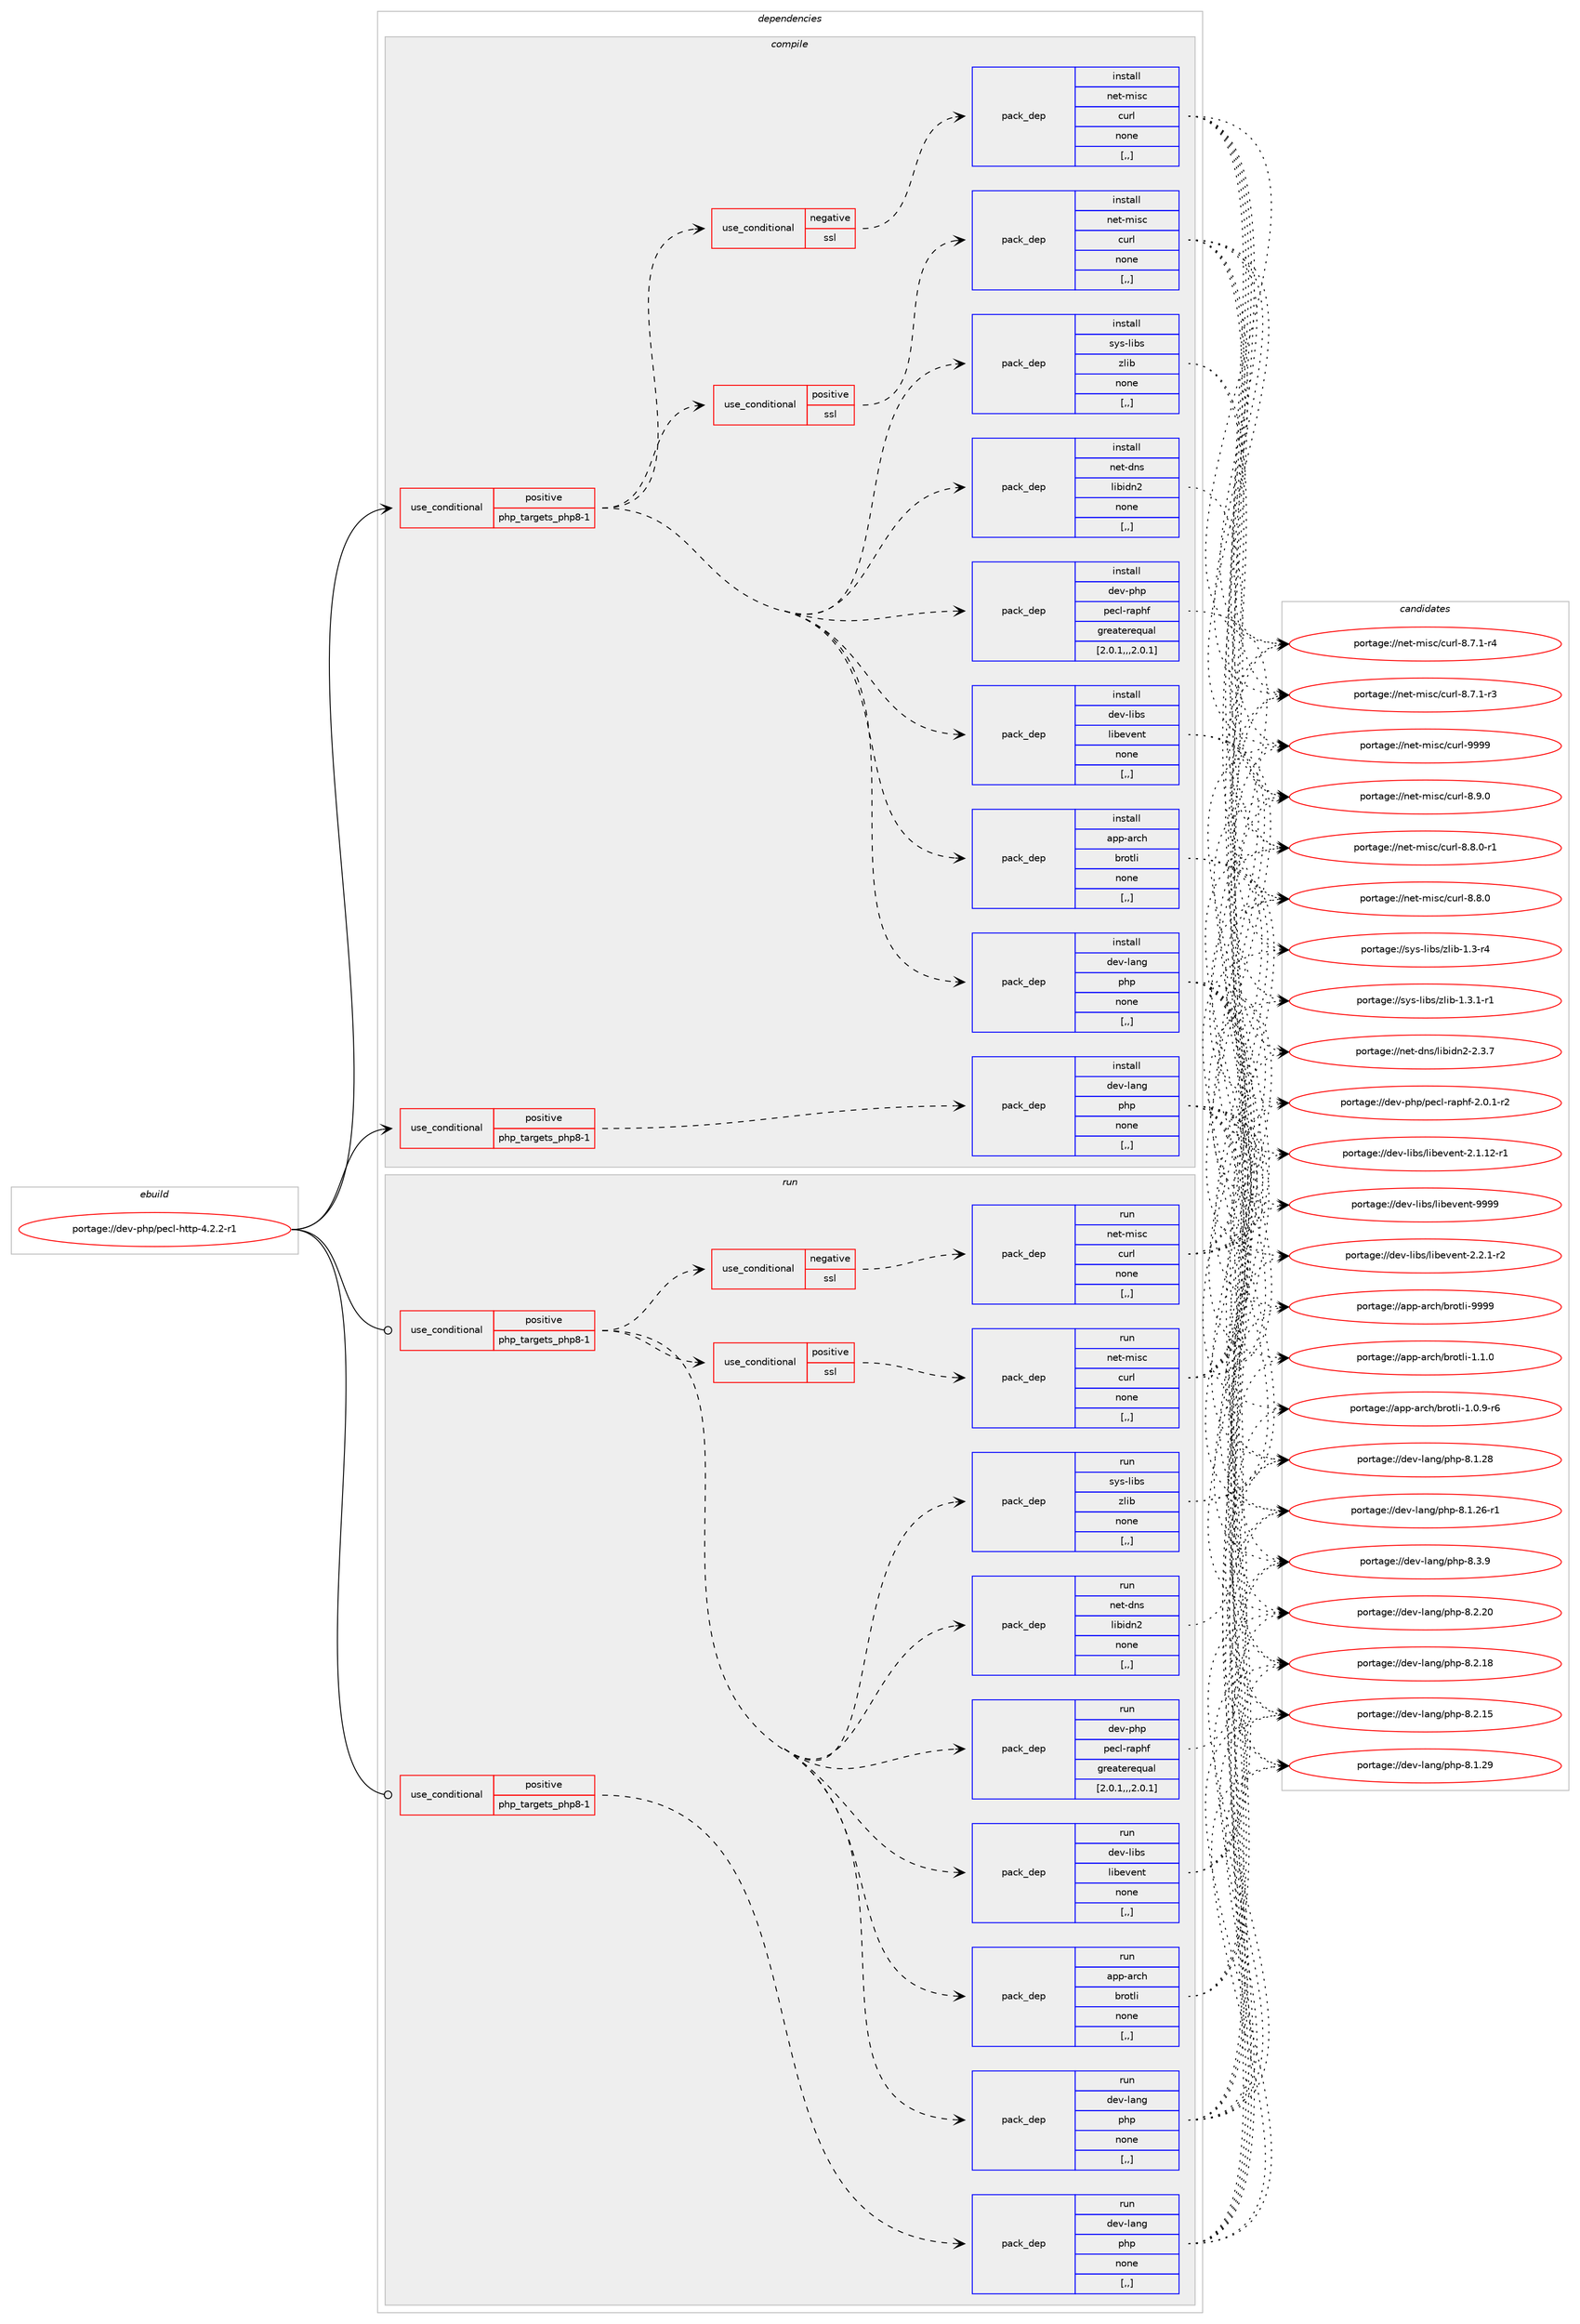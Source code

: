 digraph prolog {

# *************
# Graph options
# *************

newrank=true;
concentrate=true;
compound=true;
graph [rankdir=LR,fontname=Helvetica,fontsize=10,ranksep=1.5];#, ranksep=2.5, nodesep=0.2];
edge  [arrowhead=vee];
node  [fontname=Helvetica,fontsize=10];

# **********
# The ebuild
# **********

subgraph cluster_leftcol {
color=gray;
label=<<i>ebuild</i>>;
id [label="portage://dev-php/pecl-http-4.2.2-r1", color=red, width=4, href="../dev-php/pecl-http-4.2.2-r1.svg"];
}

# ****************
# The dependencies
# ****************

subgraph cluster_midcol {
color=gray;
label=<<i>dependencies</i>>;
subgraph cluster_compile {
fillcolor="#eeeeee";
style=filled;
label=<<i>compile</i>>;
subgraph cond30227 {
dependency140294 [label=<<TABLE BORDER="0" CELLBORDER="1" CELLSPACING="0" CELLPADDING="4"><TR><TD ROWSPAN="3" CELLPADDING="10">use_conditional</TD></TR><TR><TD>positive</TD></TR><TR><TD>php_targets_php8-1</TD></TR></TABLE>>, shape=none, color=red];
subgraph pack108832 {
dependency140295 [label=<<TABLE BORDER="0" CELLBORDER="1" CELLSPACING="0" CELLPADDING="4" WIDTH="220"><TR><TD ROWSPAN="6" CELLPADDING="30">pack_dep</TD></TR><TR><TD WIDTH="110">install</TD></TR><TR><TD>app-arch</TD></TR><TR><TD>brotli</TD></TR><TR><TD>none</TD></TR><TR><TD>[,,]</TD></TR></TABLE>>, shape=none, color=blue];
}
dependency140294:e -> dependency140295:w [weight=20,style="dashed",arrowhead="vee"];
subgraph pack108833 {
dependency140296 [label=<<TABLE BORDER="0" CELLBORDER="1" CELLSPACING="0" CELLPADDING="4" WIDTH="220"><TR><TD ROWSPAN="6" CELLPADDING="30">pack_dep</TD></TR><TR><TD WIDTH="110">install</TD></TR><TR><TD>dev-libs</TD></TR><TR><TD>libevent</TD></TR><TR><TD>none</TD></TR><TR><TD>[,,]</TD></TR></TABLE>>, shape=none, color=blue];
}
dependency140294:e -> dependency140296:w [weight=20,style="dashed",arrowhead="vee"];
subgraph pack108834 {
dependency140297 [label=<<TABLE BORDER="0" CELLBORDER="1" CELLSPACING="0" CELLPADDING="4" WIDTH="220"><TR><TD ROWSPAN="6" CELLPADDING="30">pack_dep</TD></TR><TR><TD WIDTH="110">install</TD></TR><TR><TD>dev-php</TD></TR><TR><TD>pecl-raphf</TD></TR><TR><TD>greaterequal</TD></TR><TR><TD>[2.0.1,,,2.0.1]</TD></TR></TABLE>>, shape=none, color=blue];
}
dependency140294:e -> dependency140297:w [weight=20,style="dashed",arrowhead="vee"];
subgraph pack108835 {
dependency140298 [label=<<TABLE BORDER="0" CELLBORDER="1" CELLSPACING="0" CELLPADDING="4" WIDTH="220"><TR><TD ROWSPAN="6" CELLPADDING="30">pack_dep</TD></TR><TR><TD WIDTH="110">install</TD></TR><TR><TD>net-dns</TD></TR><TR><TD>libidn2</TD></TR><TR><TD>none</TD></TR><TR><TD>[,,]</TD></TR></TABLE>>, shape=none, color=blue];
}
dependency140294:e -> dependency140298:w [weight=20,style="dashed",arrowhead="vee"];
subgraph pack108836 {
dependency140299 [label=<<TABLE BORDER="0" CELLBORDER="1" CELLSPACING="0" CELLPADDING="4" WIDTH="220"><TR><TD ROWSPAN="6" CELLPADDING="30">pack_dep</TD></TR><TR><TD WIDTH="110">install</TD></TR><TR><TD>sys-libs</TD></TR><TR><TD>zlib</TD></TR><TR><TD>none</TD></TR><TR><TD>[,,]</TD></TR></TABLE>>, shape=none, color=blue];
}
dependency140294:e -> dependency140299:w [weight=20,style="dashed",arrowhead="vee"];
subgraph cond30228 {
dependency140300 [label=<<TABLE BORDER="0" CELLBORDER="1" CELLSPACING="0" CELLPADDING="4"><TR><TD ROWSPAN="3" CELLPADDING="10">use_conditional</TD></TR><TR><TD>positive</TD></TR><TR><TD>ssl</TD></TR></TABLE>>, shape=none, color=red];
subgraph pack108837 {
dependency140301 [label=<<TABLE BORDER="0" CELLBORDER="1" CELLSPACING="0" CELLPADDING="4" WIDTH="220"><TR><TD ROWSPAN="6" CELLPADDING="30">pack_dep</TD></TR><TR><TD WIDTH="110">install</TD></TR><TR><TD>net-misc</TD></TR><TR><TD>curl</TD></TR><TR><TD>none</TD></TR><TR><TD>[,,]</TD></TR></TABLE>>, shape=none, color=blue];
}
dependency140300:e -> dependency140301:w [weight=20,style="dashed",arrowhead="vee"];
}
dependency140294:e -> dependency140300:w [weight=20,style="dashed",arrowhead="vee"];
subgraph cond30229 {
dependency140302 [label=<<TABLE BORDER="0" CELLBORDER="1" CELLSPACING="0" CELLPADDING="4"><TR><TD ROWSPAN="3" CELLPADDING="10">use_conditional</TD></TR><TR><TD>negative</TD></TR><TR><TD>ssl</TD></TR></TABLE>>, shape=none, color=red];
subgraph pack108838 {
dependency140303 [label=<<TABLE BORDER="0" CELLBORDER="1" CELLSPACING="0" CELLPADDING="4" WIDTH="220"><TR><TD ROWSPAN="6" CELLPADDING="30">pack_dep</TD></TR><TR><TD WIDTH="110">install</TD></TR><TR><TD>net-misc</TD></TR><TR><TD>curl</TD></TR><TR><TD>none</TD></TR><TR><TD>[,,]</TD></TR></TABLE>>, shape=none, color=blue];
}
dependency140302:e -> dependency140303:w [weight=20,style="dashed",arrowhead="vee"];
}
dependency140294:e -> dependency140302:w [weight=20,style="dashed",arrowhead="vee"];
subgraph pack108839 {
dependency140304 [label=<<TABLE BORDER="0" CELLBORDER="1" CELLSPACING="0" CELLPADDING="4" WIDTH="220"><TR><TD ROWSPAN="6" CELLPADDING="30">pack_dep</TD></TR><TR><TD WIDTH="110">install</TD></TR><TR><TD>dev-lang</TD></TR><TR><TD>php</TD></TR><TR><TD>none</TD></TR><TR><TD>[,,]</TD></TR></TABLE>>, shape=none, color=blue];
}
dependency140294:e -> dependency140304:w [weight=20,style="dashed",arrowhead="vee"];
}
id:e -> dependency140294:w [weight=20,style="solid",arrowhead="vee"];
subgraph cond30230 {
dependency140305 [label=<<TABLE BORDER="0" CELLBORDER="1" CELLSPACING="0" CELLPADDING="4"><TR><TD ROWSPAN="3" CELLPADDING="10">use_conditional</TD></TR><TR><TD>positive</TD></TR><TR><TD>php_targets_php8-1</TD></TR></TABLE>>, shape=none, color=red];
subgraph pack108840 {
dependency140306 [label=<<TABLE BORDER="0" CELLBORDER="1" CELLSPACING="0" CELLPADDING="4" WIDTH="220"><TR><TD ROWSPAN="6" CELLPADDING="30">pack_dep</TD></TR><TR><TD WIDTH="110">install</TD></TR><TR><TD>dev-lang</TD></TR><TR><TD>php</TD></TR><TR><TD>none</TD></TR><TR><TD>[,,]</TD></TR></TABLE>>, shape=none, color=blue];
}
dependency140305:e -> dependency140306:w [weight=20,style="dashed",arrowhead="vee"];
}
id:e -> dependency140305:w [weight=20,style="solid",arrowhead="vee"];
}
subgraph cluster_compileandrun {
fillcolor="#eeeeee";
style=filled;
label=<<i>compile and run</i>>;
}
subgraph cluster_run {
fillcolor="#eeeeee";
style=filled;
label=<<i>run</i>>;
subgraph cond30231 {
dependency140307 [label=<<TABLE BORDER="0" CELLBORDER="1" CELLSPACING="0" CELLPADDING="4"><TR><TD ROWSPAN="3" CELLPADDING="10">use_conditional</TD></TR><TR><TD>positive</TD></TR><TR><TD>php_targets_php8-1</TD></TR></TABLE>>, shape=none, color=red];
subgraph pack108841 {
dependency140308 [label=<<TABLE BORDER="0" CELLBORDER="1" CELLSPACING="0" CELLPADDING="4" WIDTH="220"><TR><TD ROWSPAN="6" CELLPADDING="30">pack_dep</TD></TR><TR><TD WIDTH="110">run</TD></TR><TR><TD>app-arch</TD></TR><TR><TD>brotli</TD></TR><TR><TD>none</TD></TR><TR><TD>[,,]</TD></TR></TABLE>>, shape=none, color=blue];
}
dependency140307:e -> dependency140308:w [weight=20,style="dashed",arrowhead="vee"];
subgraph pack108842 {
dependency140309 [label=<<TABLE BORDER="0" CELLBORDER="1" CELLSPACING="0" CELLPADDING="4" WIDTH="220"><TR><TD ROWSPAN="6" CELLPADDING="30">pack_dep</TD></TR><TR><TD WIDTH="110">run</TD></TR><TR><TD>dev-libs</TD></TR><TR><TD>libevent</TD></TR><TR><TD>none</TD></TR><TR><TD>[,,]</TD></TR></TABLE>>, shape=none, color=blue];
}
dependency140307:e -> dependency140309:w [weight=20,style="dashed",arrowhead="vee"];
subgraph pack108843 {
dependency140310 [label=<<TABLE BORDER="0" CELLBORDER="1" CELLSPACING="0" CELLPADDING="4" WIDTH="220"><TR><TD ROWSPAN="6" CELLPADDING="30">pack_dep</TD></TR><TR><TD WIDTH="110">run</TD></TR><TR><TD>dev-php</TD></TR><TR><TD>pecl-raphf</TD></TR><TR><TD>greaterequal</TD></TR><TR><TD>[2.0.1,,,2.0.1]</TD></TR></TABLE>>, shape=none, color=blue];
}
dependency140307:e -> dependency140310:w [weight=20,style="dashed",arrowhead="vee"];
subgraph pack108844 {
dependency140311 [label=<<TABLE BORDER="0" CELLBORDER="1" CELLSPACING="0" CELLPADDING="4" WIDTH="220"><TR><TD ROWSPAN="6" CELLPADDING="30">pack_dep</TD></TR><TR><TD WIDTH="110">run</TD></TR><TR><TD>net-dns</TD></TR><TR><TD>libidn2</TD></TR><TR><TD>none</TD></TR><TR><TD>[,,]</TD></TR></TABLE>>, shape=none, color=blue];
}
dependency140307:e -> dependency140311:w [weight=20,style="dashed",arrowhead="vee"];
subgraph pack108845 {
dependency140312 [label=<<TABLE BORDER="0" CELLBORDER="1" CELLSPACING="0" CELLPADDING="4" WIDTH="220"><TR><TD ROWSPAN="6" CELLPADDING="30">pack_dep</TD></TR><TR><TD WIDTH="110">run</TD></TR><TR><TD>sys-libs</TD></TR><TR><TD>zlib</TD></TR><TR><TD>none</TD></TR><TR><TD>[,,]</TD></TR></TABLE>>, shape=none, color=blue];
}
dependency140307:e -> dependency140312:w [weight=20,style="dashed",arrowhead="vee"];
subgraph cond30232 {
dependency140313 [label=<<TABLE BORDER="0" CELLBORDER="1" CELLSPACING="0" CELLPADDING="4"><TR><TD ROWSPAN="3" CELLPADDING="10">use_conditional</TD></TR><TR><TD>positive</TD></TR><TR><TD>ssl</TD></TR></TABLE>>, shape=none, color=red];
subgraph pack108846 {
dependency140314 [label=<<TABLE BORDER="0" CELLBORDER="1" CELLSPACING="0" CELLPADDING="4" WIDTH="220"><TR><TD ROWSPAN="6" CELLPADDING="30">pack_dep</TD></TR><TR><TD WIDTH="110">run</TD></TR><TR><TD>net-misc</TD></TR><TR><TD>curl</TD></TR><TR><TD>none</TD></TR><TR><TD>[,,]</TD></TR></TABLE>>, shape=none, color=blue];
}
dependency140313:e -> dependency140314:w [weight=20,style="dashed",arrowhead="vee"];
}
dependency140307:e -> dependency140313:w [weight=20,style="dashed",arrowhead="vee"];
subgraph cond30233 {
dependency140315 [label=<<TABLE BORDER="0" CELLBORDER="1" CELLSPACING="0" CELLPADDING="4"><TR><TD ROWSPAN="3" CELLPADDING="10">use_conditional</TD></TR><TR><TD>negative</TD></TR><TR><TD>ssl</TD></TR></TABLE>>, shape=none, color=red];
subgraph pack108847 {
dependency140316 [label=<<TABLE BORDER="0" CELLBORDER="1" CELLSPACING="0" CELLPADDING="4" WIDTH="220"><TR><TD ROWSPAN="6" CELLPADDING="30">pack_dep</TD></TR><TR><TD WIDTH="110">run</TD></TR><TR><TD>net-misc</TD></TR><TR><TD>curl</TD></TR><TR><TD>none</TD></TR><TR><TD>[,,]</TD></TR></TABLE>>, shape=none, color=blue];
}
dependency140315:e -> dependency140316:w [weight=20,style="dashed",arrowhead="vee"];
}
dependency140307:e -> dependency140315:w [weight=20,style="dashed",arrowhead="vee"];
subgraph pack108848 {
dependency140317 [label=<<TABLE BORDER="0" CELLBORDER="1" CELLSPACING="0" CELLPADDING="4" WIDTH="220"><TR><TD ROWSPAN="6" CELLPADDING="30">pack_dep</TD></TR><TR><TD WIDTH="110">run</TD></TR><TR><TD>dev-lang</TD></TR><TR><TD>php</TD></TR><TR><TD>none</TD></TR><TR><TD>[,,]</TD></TR></TABLE>>, shape=none, color=blue];
}
dependency140307:e -> dependency140317:w [weight=20,style="dashed",arrowhead="vee"];
}
id:e -> dependency140307:w [weight=20,style="solid",arrowhead="odot"];
subgraph cond30234 {
dependency140318 [label=<<TABLE BORDER="0" CELLBORDER="1" CELLSPACING="0" CELLPADDING="4"><TR><TD ROWSPAN="3" CELLPADDING="10">use_conditional</TD></TR><TR><TD>positive</TD></TR><TR><TD>php_targets_php8-1</TD></TR></TABLE>>, shape=none, color=red];
subgraph pack108849 {
dependency140319 [label=<<TABLE BORDER="0" CELLBORDER="1" CELLSPACING="0" CELLPADDING="4" WIDTH="220"><TR><TD ROWSPAN="6" CELLPADDING="30">pack_dep</TD></TR><TR><TD WIDTH="110">run</TD></TR><TR><TD>dev-lang</TD></TR><TR><TD>php</TD></TR><TR><TD>none</TD></TR><TR><TD>[,,]</TD></TR></TABLE>>, shape=none, color=blue];
}
dependency140318:e -> dependency140319:w [weight=20,style="dashed",arrowhead="vee"];
}
id:e -> dependency140318:w [weight=20,style="solid",arrowhead="odot"];
}
}

# **************
# The candidates
# **************

subgraph cluster_choices {
rank=same;
color=gray;
label=<<i>candidates</i>>;

subgraph choice108832 {
color=black;
nodesep=1;
choice9711211245971149910447981141111161081054557575757 [label="portage://app-arch/brotli-9999", color=red, width=4,href="../app-arch/brotli-9999.svg"];
choice971121124597114991044798114111116108105454946494648 [label="portage://app-arch/brotli-1.1.0", color=red, width=4,href="../app-arch/brotli-1.1.0.svg"];
choice9711211245971149910447981141111161081054549464846574511454 [label="portage://app-arch/brotli-1.0.9-r6", color=red, width=4,href="../app-arch/brotli-1.0.9-r6.svg"];
dependency140295:e -> choice9711211245971149910447981141111161081054557575757:w [style=dotted,weight="100"];
dependency140295:e -> choice971121124597114991044798114111116108105454946494648:w [style=dotted,weight="100"];
dependency140295:e -> choice9711211245971149910447981141111161081054549464846574511454:w [style=dotted,weight="100"];
}
subgraph choice108833 {
color=black;
nodesep=1;
choice100101118451081059811547108105981011181011101164557575757 [label="portage://dev-libs/libevent-9999", color=red, width=4,href="../dev-libs/libevent-9999.svg"];
choice100101118451081059811547108105981011181011101164550465046494511450 [label="portage://dev-libs/libevent-2.2.1-r2", color=red, width=4,href="../dev-libs/libevent-2.2.1-r2.svg"];
choice10010111845108105981154710810598101118101110116455046494649504511449 [label="portage://dev-libs/libevent-2.1.12-r1", color=red, width=4,href="../dev-libs/libevent-2.1.12-r1.svg"];
dependency140296:e -> choice100101118451081059811547108105981011181011101164557575757:w [style=dotted,weight="100"];
dependency140296:e -> choice100101118451081059811547108105981011181011101164550465046494511450:w [style=dotted,weight="100"];
dependency140296:e -> choice10010111845108105981154710810598101118101110116455046494649504511449:w [style=dotted,weight="100"];
}
subgraph choice108834 {
color=black;
nodesep=1;
choice10010111845112104112471121019910845114971121041024550464846494511450 [label="portage://dev-php/pecl-raphf-2.0.1-r2", color=red, width=4,href="../dev-php/pecl-raphf-2.0.1-r2.svg"];
dependency140297:e -> choice10010111845112104112471121019910845114971121041024550464846494511450:w [style=dotted,weight="100"];
}
subgraph choice108835 {
color=black;
nodesep=1;
choice11010111645100110115471081059810510011050455046514655 [label="portage://net-dns/libidn2-2.3.7", color=red, width=4,href="../net-dns/libidn2-2.3.7.svg"];
dependency140298:e -> choice11010111645100110115471081059810510011050455046514655:w [style=dotted,weight="100"];
}
subgraph choice108836 {
color=black;
nodesep=1;
choice115121115451081059811547122108105984549465146494511449 [label="portage://sys-libs/zlib-1.3.1-r1", color=red, width=4,href="../sys-libs/zlib-1.3.1-r1.svg"];
choice11512111545108105981154712210810598454946514511452 [label="portage://sys-libs/zlib-1.3-r4", color=red, width=4,href="../sys-libs/zlib-1.3-r4.svg"];
dependency140299:e -> choice115121115451081059811547122108105984549465146494511449:w [style=dotted,weight="100"];
dependency140299:e -> choice11512111545108105981154712210810598454946514511452:w [style=dotted,weight="100"];
}
subgraph choice108837 {
color=black;
nodesep=1;
choice110101116451091051159947991171141084557575757 [label="portage://net-misc/curl-9999", color=red, width=4,href="../net-misc/curl-9999.svg"];
choice11010111645109105115994799117114108455646574648 [label="portage://net-misc/curl-8.9.0", color=red, width=4,href="../net-misc/curl-8.9.0.svg"];
choice110101116451091051159947991171141084556465646484511449 [label="portage://net-misc/curl-8.8.0-r1", color=red, width=4,href="../net-misc/curl-8.8.0-r1.svg"];
choice11010111645109105115994799117114108455646564648 [label="portage://net-misc/curl-8.8.0", color=red, width=4,href="../net-misc/curl-8.8.0.svg"];
choice110101116451091051159947991171141084556465546494511452 [label="portage://net-misc/curl-8.7.1-r4", color=red, width=4,href="../net-misc/curl-8.7.1-r4.svg"];
choice110101116451091051159947991171141084556465546494511451 [label="portage://net-misc/curl-8.7.1-r3", color=red, width=4,href="../net-misc/curl-8.7.1-r3.svg"];
dependency140301:e -> choice110101116451091051159947991171141084557575757:w [style=dotted,weight="100"];
dependency140301:e -> choice11010111645109105115994799117114108455646574648:w [style=dotted,weight="100"];
dependency140301:e -> choice110101116451091051159947991171141084556465646484511449:w [style=dotted,weight="100"];
dependency140301:e -> choice11010111645109105115994799117114108455646564648:w [style=dotted,weight="100"];
dependency140301:e -> choice110101116451091051159947991171141084556465546494511452:w [style=dotted,weight="100"];
dependency140301:e -> choice110101116451091051159947991171141084556465546494511451:w [style=dotted,weight="100"];
}
subgraph choice108838 {
color=black;
nodesep=1;
choice110101116451091051159947991171141084557575757 [label="portage://net-misc/curl-9999", color=red, width=4,href="../net-misc/curl-9999.svg"];
choice11010111645109105115994799117114108455646574648 [label="portage://net-misc/curl-8.9.0", color=red, width=4,href="../net-misc/curl-8.9.0.svg"];
choice110101116451091051159947991171141084556465646484511449 [label="portage://net-misc/curl-8.8.0-r1", color=red, width=4,href="../net-misc/curl-8.8.0-r1.svg"];
choice11010111645109105115994799117114108455646564648 [label="portage://net-misc/curl-8.8.0", color=red, width=4,href="../net-misc/curl-8.8.0.svg"];
choice110101116451091051159947991171141084556465546494511452 [label="portage://net-misc/curl-8.7.1-r4", color=red, width=4,href="../net-misc/curl-8.7.1-r4.svg"];
choice110101116451091051159947991171141084556465546494511451 [label="portage://net-misc/curl-8.7.1-r3", color=red, width=4,href="../net-misc/curl-8.7.1-r3.svg"];
dependency140303:e -> choice110101116451091051159947991171141084557575757:w [style=dotted,weight="100"];
dependency140303:e -> choice11010111645109105115994799117114108455646574648:w [style=dotted,weight="100"];
dependency140303:e -> choice110101116451091051159947991171141084556465646484511449:w [style=dotted,weight="100"];
dependency140303:e -> choice11010111645109105115994799117114108455646564648:w [style=dotted,weight="100"];
dependency140303:e -> choice110101116451091051159947991171141084556465546494511452:w [style=dotted,weight="100"];
dependency140303:e -> choice110101116451091051159947991171141084556465546494511451:w [style=dotted,weight="100"];
}
subgraph choice108839 {
color=black;
nodesep=1;
choice100101118451089711010347112104112455646514657 [label="portage://dev-lang/php-8.3.9", color=red, width=4,href="../dev-lang/php-8.3.9.svg"];
choice10010111845108971101034711210411245564650465048 [label="portage://dev-lang/php-8.2.20", color=red, width=4,href="../dev-lang/php-8.2.20.svg"];
choice10010111845108971101034711210411245564650464956 [label="portage://dev-lang/php-8.2.18", color=red, width=4,href="../dev-lang/php-8.2.18.svg"];
choice10010111845108971101034711210411245564650464953 [label="portage://dev-lang/php-8.2.15", color=red, width=4,href="../dev-lang/php-8.2.15.svg"];
choice10010111845108971101034711210411245564649465057 [label="portage://dev-lang/php-8.1.29", color=red, width=4,href="../dev-lang/php-8.1.29.svg"];
choice10010111845108971101034711210411245564649465056 [label="portage://dev-lang/php-8.1.28", color=red, width=4,href="../dev-lang/php-8.1.28.svg"];
choice100101118451089711010347112104112455646494650544511449 [label="portage://dev-lang/php-8.1.26-r1", color=red, width=4,href="../dev-lang/php-8.1.26-r1.svg"];
dependency140304:e -> choice100101118451089711010347112104112455646514657:w [style=dotted,weight="100"];
dependency140304:e -> choice10010111845108971101034711210411245564650465048:w [style=dotted,weight="100"];
dependency140304:e -> choice10010111845108971101034711210411245564650464956:w [style=dotted,weight="100"];
dependency140304:e -> choice10010111845108971101034711210411245564650464953:w [style=dotted,weight="100"];
dependency140304:e -> choice10010111845108971101034711210411245564649465057:w [style=dotted,weight="100"];
dependency140304:e -> choice10010111845108971101034711210411245564649465056:w [style=dotted,weight="100"];
dependency140304:e -> choice100101118451089711010347112104112455646494650544511449:w [style=dotted,weight="100"];
}
subgraph choice108840 {
color=black;
nodesep=1;
choice100101118451089711010347112104112455646514657 [label="portage://dev-lang/php-8.3.9", color=red, width=4,href="../dev-lang/php-8.3.9.svg"];
choice10010111845108971101034711210411245564650465048 [label="portage://dev-lang/php-8.2.20", color=red, width=4,href="../dev-lang/php-8.2.20.svg"];
choice10010111845108971101034711210411245564650464956 [label="portage://dev-lang/php-8.2.18", color=red, width=4,href="../dev-lang/php-8.2.18.svg"];
choice10010111845108971101034711210411245564650464953 [label="portage://dev-lang/php-8.2.15", color=red, width=4,href="../dev-lang/php-8.2.15.svg"];
choice10010111845108971101034711210411245564649465057 [label="portage://dev-lang/php-8.1.29", color=red, width=4,href="../dev-lang/php-8.1.29.svg"];
choice10010111845108971101034711210411245564649465056 [label="portage://dev-lang/php-8.1.28", color=red, width=4,href="../dev-lang/php-8.1.28.svg"];
choice100101118451089711010347112104112455646494650544511449 [label="portage://dev-lang/php-8.1.26-r1", color=red, width=4,href="../dev-lang/php-8.1.26-r1.svg"];
dependency140306:e -> choice100101118451089711010347112104112455646514657:w [style=dotted,weight="100"];
dependency140306:e -> choice10010111845108971101034711210411245564650465048:w [style=dotted,weight="100"];
dependency140306:e -> choice10010111845108971101034711210411245564650464956:w [style=dotted,weight="100"];
dependency140306:e -> choice10010111845108971101034711210411245564650464953:w [style=dotted,weight="100"];
dependency140306:e -> choice10010111845108971101034711210411245564649465057:w [style=dotted,weight="100"];
dependency140306:e -> choice10010111845108971101034711210411245564649465056:w [style=dotted,weight="100"];
dependency140306:e -> choice100101118451089711010347112104112455646494650544511449:w [style=dotted,weight="100"];
}
subgraph choice108841 {
color=black;
nodesep=1;
choice9711211245971149910447981141111161081054557575757 [label="portage://app-arch/brotli-9999", color=red, width=4,href="../app-arch/brotli-9999.svg"];
choice971121124597114991044798114111116108105454946494648 [label="portage://app-arch/brotli-1.1.0", color=red, width=4,href="../app-arch/brotli-1.1.0.svg"];
choice9711211245971149910447981141111161081054549464846574511454 [label="portage://app-arch/brotli-1.0.9-r6", color=red, width=4,href="../app-arch/brotli-1.0.9-r6.svg"];
dependency140308:e -> choice9711211245971149910447981141111161081054557575757:w [style=dotted,weight="100"];
dependency140308:e -> choice971121124597114991044798114111116108105454946494648:w [style=dotted,weight="100"];
dependency140308:e -> choice9711211245971149910447981141111161081054549464846574511454:w [style=dotted,weight="100"];
}
subgraph choice108842 {
color=black;
nodesep=1;
choice100101118451081059811547108105981011181011101164557575757 [label="portage://dev-libs/libevent-9999", color=red, width=4,href="../dev-libs/libevent-9999.svg"];
choice100101118451081059811547108105981011181011101164550465046494511450 [label="portage://dev-libs/libevent-2.2.1-r2", color=red, width=4,href="../dev-libs/libevent-2.2.1-r2.svg"];
choice10010111845108105981154710810598101118101110116455046494649504511449 [label="portage://dev-libs/libevent-2.1.12-r1", color=red, width=4,href="../dev-libs/libevent-2.1.12-r1.svg"];
dependency140309:e -> choice100101118451081059811547108105981011181011101164557575757:w [style=dotted,weight="100"];
dependency140309:e -> choice100101118451081059811547108105981011181011101164550465046494511450:w [style=dotted,weight="100"];
dependency140309:e -> choice10010111845108105981154710810598101118101110116455046494649504511449:w [style=dotted,weight="100"];
}
subgraph choice108843 {
color=black;
nodesep=1;
choice10010111845112104112471121019910845114971121041024550464846494511450 [label="portage://dev-php/pecl-raphf-2.0.1-r2", color=red, width=4,href="../dev-php/pecl-raphf-2.0.1-r2.svg"];
dependency140310:e -> choice10010111845112104112471121019910845114971121041024550464846494511450:w [style=dotted,weight="100"];
}
subgraph choice108844 {
color=black;
nodesep=1;
choice11010111645100110115471081059810510011050455046514655 [label="portage://net-dns/libidn2-2.3.7", color=red, width=4,href="../net-dns/libidn2-2.3.7.svg"];
dependency140311:e -> choice11010111645100110115471081059810510011050455046514655:w [style=dotted,weight="100"];
}
subgraph choice108845 {
color=black;
nodesep=1;
choice115121115451081059811547122108105984549465146494511449 [label="portage://sys-libs/zlib-1.3.1-r1", color=red, width=4,href="../sys-libs/zlib-1.3.1-r1.svg"];
choice11512111545108105981154712210810598454946514511452 [label="portage://sys-libs/zlib-1.3-r4", color=red, width=4,href="../sys-libs/zlib-1.3-r4.svg"];
dependency140312:e -> choice115121115451081059811547122108105984549465146494511449:w [style=dotted,weight="100"];
dependency140312:e -> choice11512111545108105981154712210810598454946514511452:w [style=dotted,weight="100"];
}
subgraph choice108846 {
color=black;
nodesep=1;
choice110101116451091051159947991171141084557575757 [label="portage://net-misc/curl-9999", color=red, width=4,href="../net-misc/curl-9999.svg"];
choice11010111645109105115994799117114108455646574648 [label="portage://net-misc/curl-8.9.0", color=red, width=4,href="../net-misc/curl-8.9.0.svg"];
choice110101116451091051159947991171141084556465646484511449 [label="portage://net-misc/curl-8.8.0-r1", color=red, width=4,href="../net-misc/curl-8.8.0-r1.svg"];
choice11010111645109105115994799117114108455646564648 [label="portage://net-misc/curl-8.8.0", color=red, width=4,href="../net-misc/curl-8.8.0.svg"];
choice110101116451091051159947991171141084556465546494511452 [label="portage://net-misc/curl-8.7.1-r4", color=red, width=4,href="../net-misc/curl-8.7.1-r4.svg"];
choice110101116451091051159947991171141084556465546494511451 [label="portage://net-misc/curl-8.7.1-r3", color=red, width=4,href="../net-misc/curl-8.7.1-r3.svg"];
dependency140314:e -> choice110101116451091051159947991171141084557575757:w [style=dotted,weight="100"];
dependency140314:e -> choice11010111645109105115994799117114108455646574648:w [style=dotted,weight="100"];
dependency140314:e -> choice110101116451091051159947991171141084556465646484511449:w [style=dotted,weight="100"];
dependency140314:e -> choice11010111645109105115994799117114108455646564648:w [style=dotted,weight="100"];
dependency140314:e -> choice110101116451091051159947991171141084556465546494511452:w [style=dotted,weight="100"];
dependency140314:e -> choice110101116451091051159947991171141084556465546494511451:w [style=dotted,weight="100"];
}
subgraph choice108847 {
color=black;
nodesep=1;
choice110101116451091051159947991171141084557575757 [label="portage://net-misc/curl-9999", color=red, width=4,href="../net-misc/curl-9999.svg"];
choice11010111645109105115994799117114108455646574648 [label="portage://net-misc/curl-8.9.0", color=red, width=4,href="../net-misc/curl-8.9.0.svg"];
choice110101116451091051159947991171141084556465646484511449 [label="portage://net-misc/curl-8.8.0-r1", color=red, width=4,href="../net-misc/curl-8.8.0-r1.svg"];
choice11010111645109105115994799117114108455646564648 [label="portage://net-misc/curl-8.8.0", color=red, width=4,href="../net-misc/curl-8.8.0.svg"];
choice110101116451091051159947991171141084556465546494511452 [label="portage://net-misc/curl-8.7.1-r4", color=red, width=4,href="../net-misc/curl-8.7.1-r4.svg"];
choice110101116451091051159947991171141084556465546494511451 [label="portage://net-misc/curl-8.7.1-r3", color=red, width=4,href="../net-misc/curl-8.7.1-r3.svg"];
dependency140316:e -> choice110101116451091051159947991171141084557575757:w [style=dotted,weight="100"];
dependency140316:e -> choice11010111645109105115994799117114108455646574648:w [style=dotted,weight="100"];
dependency140316:e -> choice110101116451091051159947991171141084556465646484511449:w [style=dotted,weight="100"];
dependency140316:e -> choice11010111645109105115994799117114108455646564648:w [style=dotted,weight="100"];
dependency140316:e -> choice110101116451091051159947991171141084556465546494511452:w [style=dotted,weight="100"];
dependency140316:e -> choice110101116451091051159947991171141084556465546494511451:w [style=dotted,weight="100"];
}
subgraph choice108848 {
color=black;
nodesep=1;
choice100101118451089711010347112104112455646514657 [label="portage://dev-lang/php-8.3.9", color=red, width=4,href="../dev-lang/php-8.3.9.svg"];
choice10010111845108971101034711210411245564650465048 [label="portage://dev-lang/php-8.2.20", color=red, width=4,href="../dev-lang/php-8.2.20.svg"];
choice10010111845108971101034711210411245564650464956 [label="portage://dev-lang/php-8.2.18", color=red, width=4,href="../dev-lang/php-8.2.18.svg"];
choice10010111845108971101034711210411245564650464953 [label="portage://dev-lang/php-8.2.15", color=red, width=4,href="../dev-lang/php-8.2.15.svg"];
choice10010111845108971101034711210411245564649465057 [label="portage://dev-lang/php-8.1.29", color=red, width=4,href="../dev-lang/php-8.1.29.svg"];
choice10010111845108971101034711210411245564649465056 [label="portage://dev-lang/php-8.1.28", color=red, width=4,href="../dev-lang/php-8.1.28.svg"];
choice100101118451089711010347112104112455646494650544511449 [label="portage://dev-lang/php-8.1.26-r1", color=red, width=4,href="../dev-lang/php-8.1.26-r1.svg"];
dependency140317:e -> choice100101118451089711010347112104112455646514657:w [style=dotted,weight="100"];
dependency140317:e -> choice10010111845108971101034711210411245564650465048:w [style=dotted,weight="100"];
dependency140317:e -> choice10010111845108971101034711210411245564650464956:w [style=dotted,weight="100"];
dependency140317:e -> choice10010111845108971101034711210411245564650464953:w [style=dotted,weight="100"];
dependency140317:e -> choice10010111845108971101034711210411245564649465057:w [style=dotted,weight="100"];
dependency140317:e -> choice10010111845108971101034711210411245564649465056:w [style=dotted,weight="100"];
dependency140317:e -> choice100101118451089711010347112104112455646494650544511449:w [style=dotted,weight="100"];
}
subgraph choice108849 {
color=black;
nodesep=1;
choice100101118451089711010347112104112455646514657 [label="portage://dev-lang/php-8.3.9", color=red, width=4,href="../dev-lang/php-8.3.9.svg"];
choice10010111845108971101034711210411245564650465048 [label="portage://dev-lang/php-8.2.20", color=red, width=4,href="../dev-lang/php-8.2.20.svg"];
choice10010111845108971101034711210411245564650464956 [label="portage://dev-lang/php-8.2.18", color=red, width=4,href="../dev-lang/php-8.2.18.svg"];
choice10010111845108971101034711210411245564650464953 [label="portage://dev-lang/php-8.2.15", color=red, width=4,href="../dev-lang/php-8.2.15.svg"];
choice10010111845108971101034711210411245564649465057 [label="portage://dev-lang/php-8.1.29", color=red, width=4,href="../dev-lang/php-8.1.29.svg"];
choice10010111845108971101034711210411245564649465056 [label="portage://dev-lang/php-8.1.28", color=red, width=4,href="../dev-lang/php-8.1.28.svg"];
choice100101118451089711010347112104112455646494650544511449 [label="portage://dev-lang/php-8.1.26-r1", color=red, width=4,href="../dev-lang/php-8.1.26-r1.svg"];
dependency140319:e -> choice100101118451089711010347112104112455646514657:w [style=dotted,weight="100"];
dependency140319:e -> choice10010111845108971101034711210411245564650465048:w [style=dotted,weight="100"];
dependency140319:e -> choice10010111845108971101034711210411245564650464956:w [style=dotted,weight="100"];
dependency140319:e -> choice10010111845108971101034711210411245564650464953:w [style=dotted,weight="100"];
dependency140319:e -> choice10010111845108971101034711210411245564649465057:w [style=dotted,weight="100"];
dependency140319:e -> choice10010111845108971101034711210411245564649465056:w [style=dotted,weight="100"];
dependency140319:e -> choice100101118451089711010347112104112455646494650544511449:w [style=dotted,weight="100"];
}
}

}
